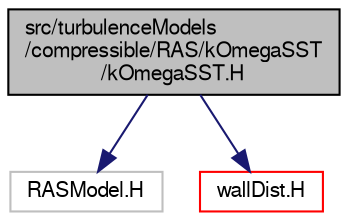 digraph "src/turbulenceModels/compressible/RAS/kOmegaSST/kOmegaSST.H"
{
  bgcolor="transparent";
  edge [fontname="FreeSans",fontsize="10",labelfontname="FreeSans",labelfontsize="10"];
  node [fontname="FreeSans",fontsize="10",shape=record];
  Node0 [label="src/turbulenceModels\l/compressible/RAS/kOmegaSST\l/kOmegaSST.H",height=0.2,width=0.4,color="black", fillcolor="grey75", style="filled", fontcolor="black"];
  Node0 -> Node1 [color="midnightblue",fontsize="10",style="solid",fontname="FreeSans"];
  Node1 [label="RASModel.H",height=0.2,width=0.4,color="grey75"];
  Node0 -> Node2 [color="midnightblue",fontsize="10",style="solid",fontname="FreeSans"];
  Node2 [label="wallDist.H",height=0.2,width=0.4,color="red",URL="$a03737.html"];
}
